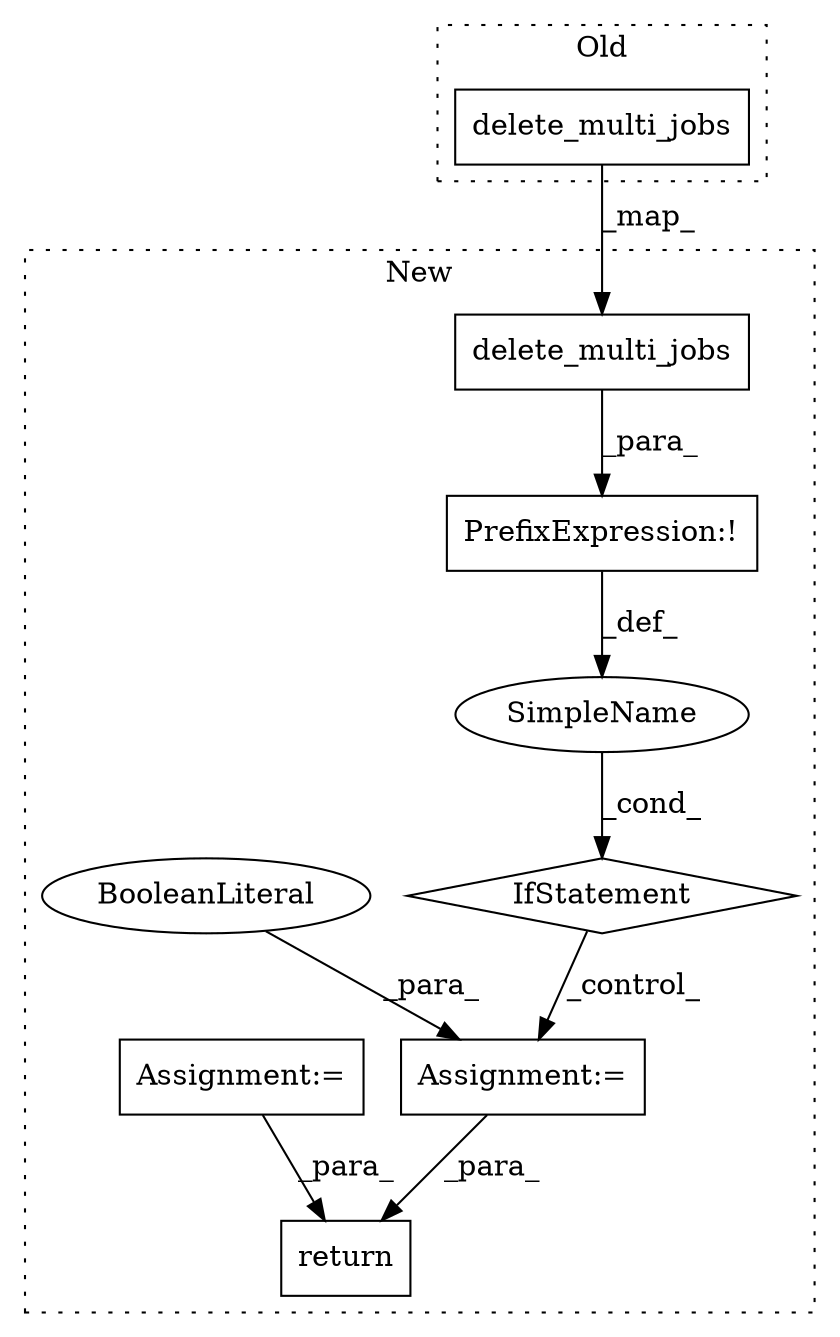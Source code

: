 digraph G {
subgraph cluster0 {
1 [label="delete_multi_jobs" a="32" s="4677,4730" l="18,1" shape="box"];
label = "Old";
style="dotted";
}
subgraph cluster1 {
2 [label="delete_multi_jobs" a="32" s="4708,4761" l="18,1" shape="box"];
3 [label="PrefixExpression:!" a="38" s="4702" l="1" shape="box"];
4 [label="IfStatement" a="25" s="4698,4762" l="4,2" shape="diamond"];
5 [label="SimpleName" a="42" s="" l="" shape="ellipse"];
6 [label="Assignment:=" a="7" s="4779" l="1" shape="box"];
7 [label="BooleanLiteral" a="9" s="4780" l="5" shape="ellipse"];
8 [label="return" a="41" s="4888" l="7" shape="box"];
9 [label="Assignment:=" a="7" s="4870" l="1" shape="box"];
label = "New";
style="dotted";
}
1 -> 2 [label="_map_"];
2 -> 3 [label="_para_"];
3 -> 5 [label="_def_"];
4 -> 6 [label="_control_"];
5 -> 4 [label="_cond_"];
6 -> 8 [label="_para_"];
7 -> 6 [label="_para_"];
9 -> 8 [label="_para_"];
}